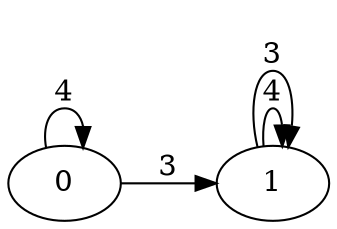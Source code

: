 digraph g {
rankdir = LR
0; 1;
0 -> 0[label="4"]
0 -> 1[label="3"]
1 -> 1[label="4"]
1 -> 1[label="3"]
}
